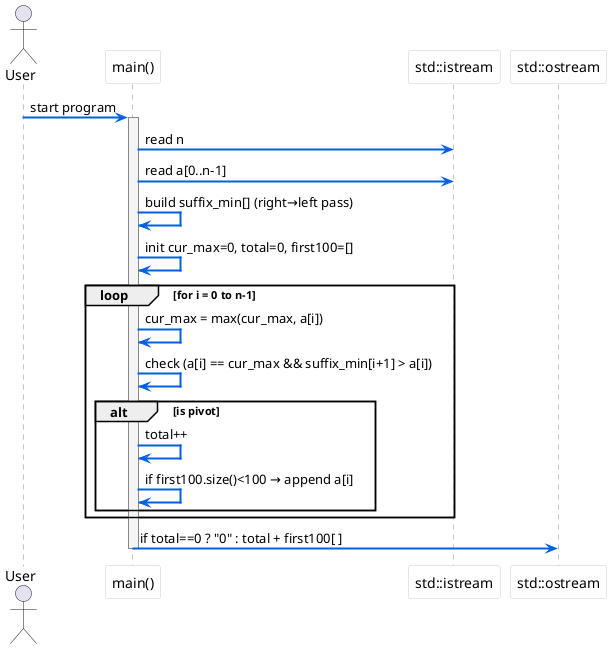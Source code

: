 @startuml TD

skinparam {
    SequenceArrowColor #0060DF
    SequenceArrowThickness 2
    SequenceLifeLineBorderColor #888888
    SequenceLifeLineBackgroundColor #F5F5F5
    SequenceParticipantBackgroundColor #FFFFFF
    SequenceParticipantBorderColor #CCCCCC
    ActorFontName "SF Pro Display"
    ParticipantFontName "SF Pro Display"
    SequenceArrowFontName "SF Pro Display"
    DefaultFontName "SF Pro Display"
}

actor User
participant "main()" as Main
participant "std::istream" as In
participant "std::ostream" as Out

User -> Main: start program
activate Main

Main -> In: read n
Main -> In: read a[0..n-1]

Main -> Main: build suffix_min[] (right→left pass)
Main -> Main: init cur_max=0, total=0, first100=[]

loop for i = 0 to n-1
    Main -> Main: cur_max = max(cur_max, a[i])
    Main -> Main: check (a[i] == cur_max && suffix_min[i+1] > a[i])
    alt is pivot
        Main -> Main: total++
        Main -> Main: if first100.size()<100 → append a[i]
    end
end

Main -> Out: if total==0 ? "0" : total + first100[ ]
deactivate Main
@enduml
